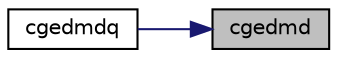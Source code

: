 digraph "cgedmd"
{
 // LATEX_PDF_SIZE
  edge [fontname="Helvetica",fontsize="10",labelfontname="Helvetica",labelfontsize="10"];
  node [fontname="Helvetica",fontsize="10",shape=record];
  rankdir="RL";
  Node1 [label="cgedmd",height=0.2,width=0.4,color="black", fillcolor="grey75", style="filled", fontcolor="black",tooltip="CGEDMD computes the Dynamic Mode Decomposition (DMD) for a pair of data snapshot matrices."];
  Node1 -> Node2 [dir="back",color="midnightblue",fontsize="10",style="solid",fontname="Helvetica"];
  Node2 [label="cgedmdq",height=0.2,width=0.4,color="black", fillcolor="white", style="filled",URL="$cgedmdq_8f90.html#a80108eada0975658d093e7bfd753b623",tooltip="CGEDMDQ computes the Dynamic Mode Decomposition (DMD) for a pair of data snapshot matrices."];
}
